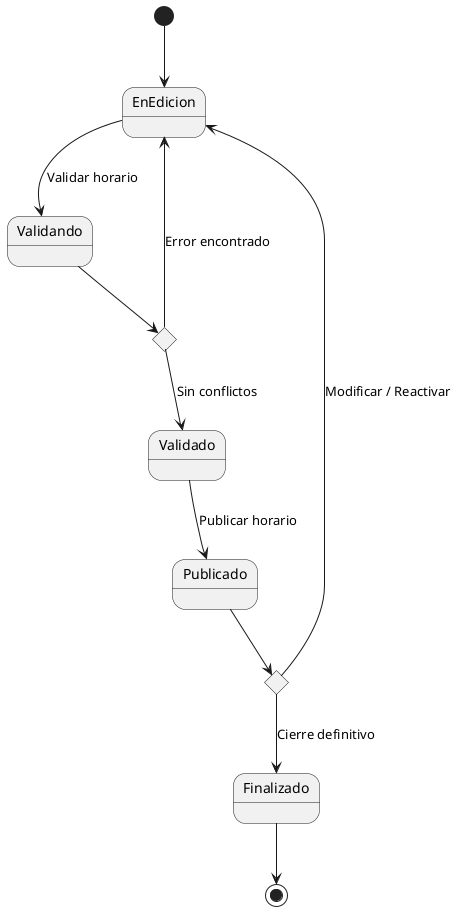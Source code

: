 @startuml

state EnEdicion
state Validando
state Validado
state Publicado
state Finalizado
state choice1 <<choice>>
state choice2 <<choice>>

[*] --> EnEdicion

EnEdicion --> Validando : Validar horario
Validando --> choice1
choice1 --> EnEdicion : Error encontrado
choice1 --> Validado : Sin conflictos

Validado --> Publicado : Publicar horario
Publicado --> choice2

choice2 --> EnEdicion : Modificar / Reactivar
choice2 --> Finalizado : Cierre definitivo

Finalizado --> [*]

@enduml
